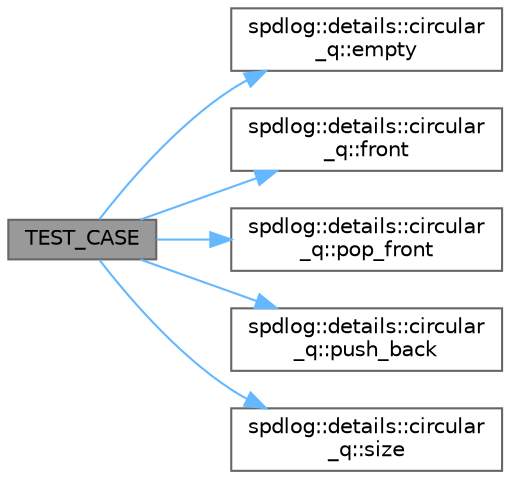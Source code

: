 digraph "TEST_CASE"
{
 // LATEX_PDF_SIZE
  bgcolor="transparent";
  edge [fontname=Helvetica,fontsize=10,labelfontname=Helvetica,labelfontsize=10];
  node [fontname=Helvetica,fontsize=10,shape=box,height=0.2,width=0.4];
  rankdir="LR";
  Node1 [id="Node000001",label="TEST_CASE",height=0.2,width=0.4,color="gray40", fillcolor="grey60", style="filled", fontcolor="black",tooltip=" "];
  Node1 -> Node2 [id="edge1_Node000001_Node000002",color="steelblue1",style="solid",tooltip=" "];
  Node2 [id="Node000002",label="spdlog::details::circular\l_q::empty",height=0.2,width=0.4,color="grey40", fillcolor="white", style="filled",URL="$classspdlog_1_1details_1_1circular__q.html#ae4bf7063da55f67b4714ef126455caa6",tooltip=" "];
  Node1 -> Node3 [id="edge2_Node000001_Node000003",color="steelblue1",style="solid",tooltip=" "];
  Node3 [id="Node000003",label="spdlog::details::circular\l_q::front",height=0.2,width=0.4,color="grey40", fillcolor="white", style="filled",URL="$classspdlog_1_1details_1_1circular__q.html#a95f7e8edb654b70e3f1fb5c91b1a9bd4",tooltip=" "];
  Node1 -> Node4 [id="edge3_Node000001_Node000004",color="steelblue1",style="solid",tooltip=" "];
  Node4 [id="Node000004",label="spdlog::details::circular\l_q::pop_front",height=0.2,width=0.4,color="grey40", fillcolor="white", style="filled",URL="$classspdlog_1_1details_1_1circular__q.html#a4dcd5416ea758a4cfeebf66666ef73dc",tooltip=" "];
  Node1 -> Node5 [id="edge4_Node000001_Node000005",color="steelblue1",style="solid",tooltip=" "];
  Node5 [id="Node000005",label="spdlog::details::circular\l_q::push_back",height=0.2,width=0.4,color="grey40", fillcolor="white", style="filled",URL="$classspdlog_1_1details_1_1circular__q.html#aaaab548bb6f5dd362458d6b044e0e950",tooltip=" "];
  Node1 -> Node6 [id="edge5_Node000001_Node000006",color="steelblue1",style="solid",tooltip=" "];
  Node6 [id="Node000006",label="spdlog::details::circular\l_q::size",height=0.2,width=0.4,color="grey40", fillcolor="white", style="filled",URL="$classspdlog_1_1details_1_1circular__q.html#aa6f0d090237130c43df80da0497faa3f",tooltip=" "];
}
